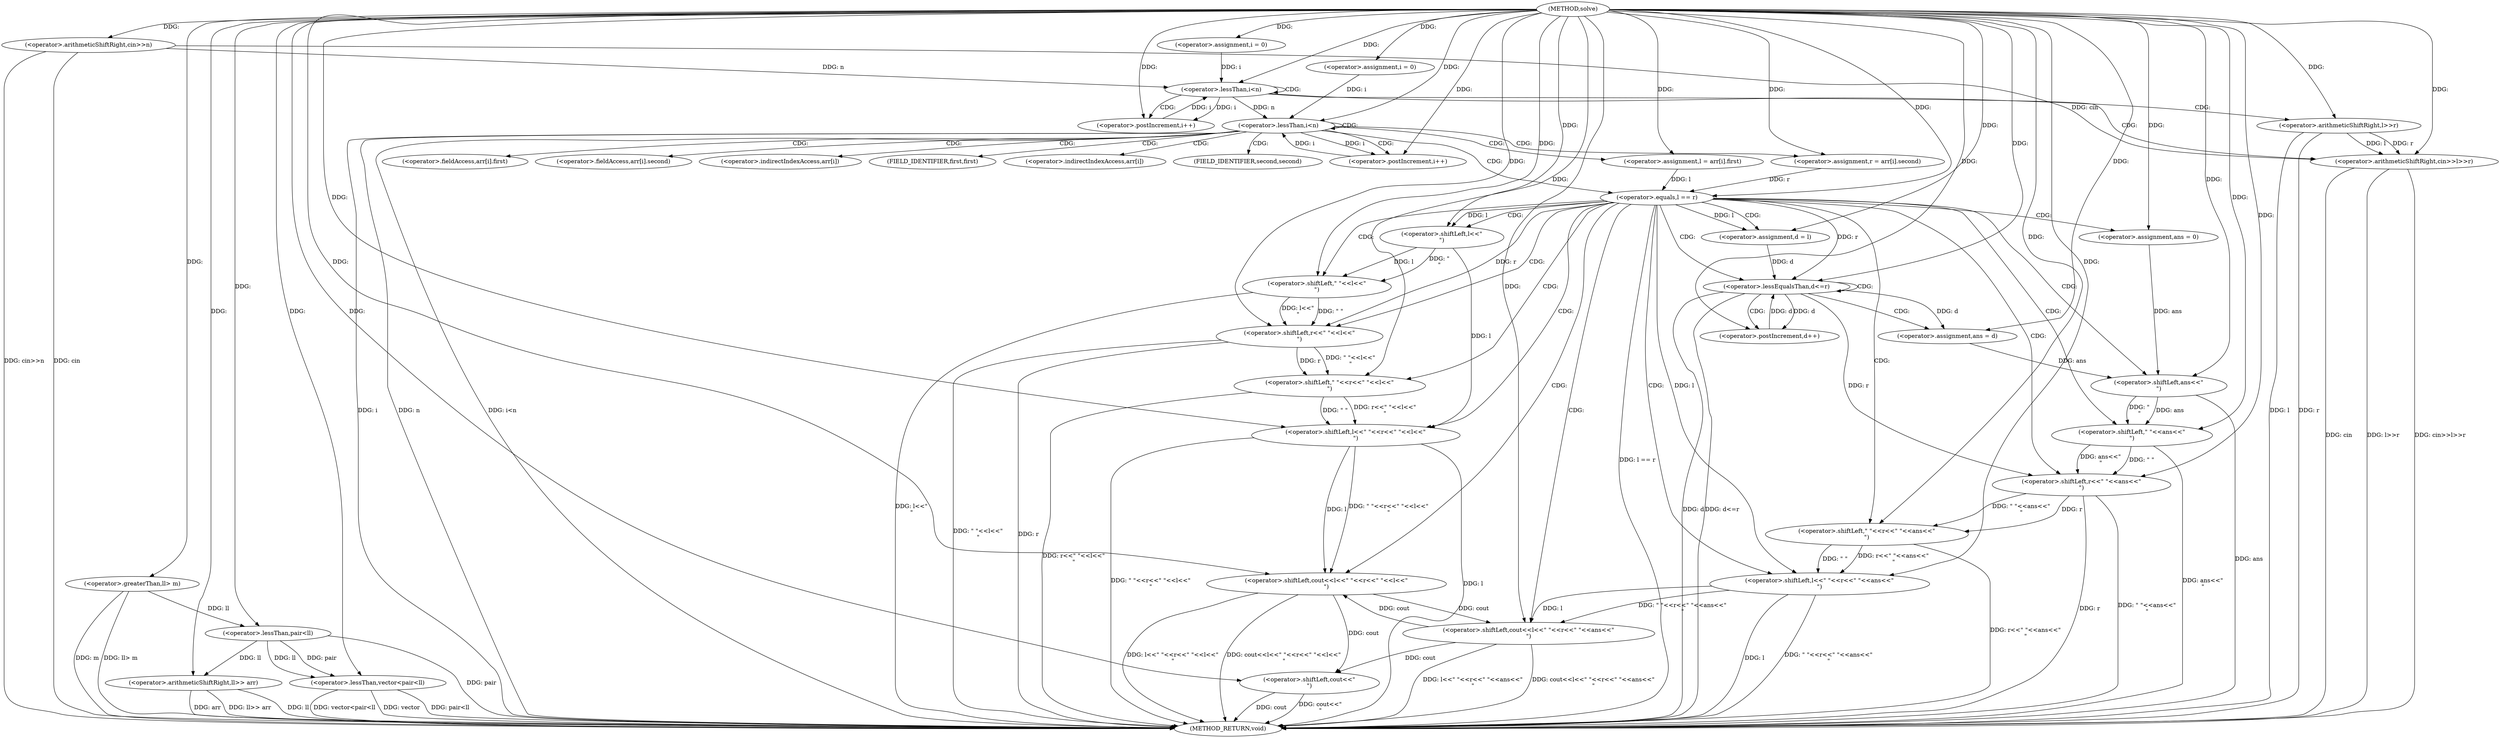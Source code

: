 digraph "solve" {  
"1000103" [label = "(METHOD,solve)" ]
"1000225" [label = "(METHOD_RETURN,void)" ]
"1000106" [label = "(<operator>.arithmeticShiftRight,cin>>n)" ]
"1000109" [label = "(<operator>.greaterThan,ll> m)" ]
"1000222" [label = "(<operator>.shiftLeft,cout<<\"\n\")" ]
"1000113" [label = "(<operator>.lessThan,vector<pair<ll)" ]
"1000118" [label = "(<operator>.arithmeticShiftRight,ll>> arr)" ]
"1000123" [label = "(<operator>.assignment,i = 0)" ]
"1000126" [label = "(<operator>.lessThan,i<n)" ]
"1000129" [label = "(<operator>.postIncrement,i++)" ]
"1000143" [label = "(<operator>.assignment,i = 0)" ]
"1000146" [label = "(<operator>.lessThan,i<n)" ]
"1000149" [label = "(<operator>.postIncrement,i++)" ]
"1000134" [label = "(<operator>.arithmeticShiftRight,cin>>l>>r)" ]
"1000154" [label = "(<operator>.assignment,l = arr[i].first)" ]
"1000161" [label = "(<operator>.assignment,r = arr[i].second)" ]
"1000115" [label = "(<operator>.lessThan,pair<ll)" ]
"1000169" [label = "(<operator>.equals,l == r)" ]
"1000136" [label = "(<operator>.arithmeticShiftRight,l>>r)" ]
"1000173" [label = "(<operator>.shiftLeft,cout<<l<<\" \"<<r<<\" \"<<l<<\"\n\")" ]
"1000189" [label = "(<operator>.assignment,ans = 0)" ]
"1000209" [label = "(<operator>.shiftLeft,cout<<l<<\" \"<<r<<\" \"<<ans<<\"\n\")" ]
"1000175" [label = "(<operator>.shiftLeft,l<<\" \"<<r<<\" \"<<l<<\"\n\")" ]
"1000194" [label = "(<operator>.assignment,d = l)" ]
"1000197" [label = "(<operator>.lessEqualsThan,d<=r)" ]
"1000200" [label = "(<operator>.postIncrement,d++)" ]
"1000177" [label = "(<operator>.shiftLeft,\" \"<<r<<\" \"<<l<<\"\n\")" ]
"1000211" [label = "(<operator>.shiftLeft,l<<\" \"<<r<<\" \"<<ans<<\"\n\")" ]
"1000179" [label = "(<operator>.shiftLeft,r<<\" \"<<l<<\"\n\")" ]
"1000206" [label = "(<operator>.assignment,ans = d)" ]
"1000213" [label = "(<operator>.shiftLeft,\" \"<<r<<\" \"<<ans<<\"\n\")" ]
"1000181" [label = "(<operator>.shiftLeft,\" \"<<l<<\"\n\")" ]
"1000215" [label = "(<operator>.shiftLeft,r<<\" \"<<ans<<\"\n\")" ]
"1000183" [label = "(<operator>.shiftLeft,l<<\"\n\")" ]
"1000217" [label = "(<operator>.shiftLeft,\" \"<<ans<<\"\n\")" ]
"1000219" [label = "(<operator>.shiftLeft,ans<<\"\n\")" ]
"1000156" [label = "(<operator>.fieldAccess,arr[i].first)" ]
"1000163" [label = "(<operator>.fieldAccess,arr[i].second)" ]
"1000157" [label = "(<operator>.indirectIndexAccess,arr[i])" ]
"1000160" [label = "(FIELD_IDENTIFIER,first,first)" ]
"1000164" [label = "(<operator>.indirectIndexAccess,arr[i])" ]
"1000167" [label = "(FIELD_IDENTIFIER,second,second)" ]
  "1000106" -> "1000225"  [ label = "DDG: cin"] 
  "1000106" -> "1000225"  [ label = "DDG: cin>>n"] 
  "1000109" -> "1000225"  [ label = "DDG: ll> m"] 
  "1000113" -> "1000225"  [ label = "DDG: pair<ll"] 
  "1000113" -> "1000225"  [ label = "DDG: vector<pair<ll"] 
  "1000118" -> "1000225"  [ label = "DDG: ll"] 
  "1000118" -> "1000225"  [ label = "DDG: arr"] 
  "1000118" -> "1000225"  [ label = "DDG: ll>> arr"] 
  "1000146" -> "1000225"  [ label = "DDG: i"] 
  "1000146" -> "1000225"  [ label = "DDG: n"] 
  "1000146" -> "1000225"  [ label = "DDG: i<n"] 
  "1000222" -> "1000225"  [ label = "DDG: cout"] 
  "1000222" -> "1000225"  [ label = "DDG: cout<<\"\n\""] 
  "1000169" -> "1000225"  [ label = "DDG: l == r"] 
  "1000197" -> "1000225"  [ label = "DDG: d"] 
  "1000197" -> "1000225"  [ label = "DDG: d<=r"] 
  "1000211" -> "1000225"  [ label = "DDG: l"] 
  "1000215" -> "1000225"  [ label = "DDG: r"] 
  "1000219" -> "1000225"  [ label = "DDG: ans"] 
  "1000217" -> "1000225"  [ label = "DDG: ans<<\"\n\""] 
  "1000215" -> "1000225"  [ label = "DDG: \" \"<<ans<<\"\n\""] 
  "1000213" -> "1000225"  [ label = "DDG: r<<\" \"<<ans<<\"\n\""] 
  "1000211" -> "1000225"  [ label = "DDG: \" \"<<r<<\" \"<<ans<<\"\n\""] 
  "1000209" -> "1000225"  [ label = "DDG: l<<\" \"<<r<<\" \"<<ans<<\"\n\""] 
  "1000209" -> "1000225"  [ label = "DDG: cout<<l<<\" \"<<r<<\" \"<<ans<<\"\n\""] 
  "1000175" -> "1000225"  [ label = "DDG: l"] 
  "1000179" -> "1000225"  [ label = "DDG: r"] 
  "1000181" -> "1000225"  [ label = "DDG: l<<\"\n\""] 
  "1000179" -> "1000225"  [ label = "DDG: \" \"<<l<<\"\n\""] 
  "1000177" -> "1000225"  [ label = "DDG: r<<\" \"<<l<<\"\n\""] 
  "1000175" -> "1000225"  [ label = "DDG: \" \"<<r<<\" \"<<l<<\"\n\""] 
  "1000173" -> "1000225"  [ label = "DDG: l<<\" \"<<r<<\" \"<<l<<\"\n\""] 
  "1000173" -> "1000225"  [ label = "DDG: cout<<l<<\" \"<<r<<\" \"<<l<<\"\n\""] 
  "1000134" -> "1000225"  [ label = "DDG: cin"] 
  "1000136" -> "1000225"  [ label = "DDG: l"] 
  "1000136" -> "1000225"  [ label = "DDG: r"] 
  "1000134" -> "1000225"  [ label = "DDG: l>>r"] 
  "1000134" -> "1000225"  [ label = "DDG: cin>>l>>r"] 
  "1000115" -> "1000225"  [ label = "DDG: pair"] 
  "1000109" -> "1000225"  [ label = "DDG: m"] 
  "1000113" -> "1000225"  [ label = "DDG: vector"] 
  "1000103" -> "1000106"  [ label = "DDG: "] 
  "1000103" -> "1000109"  [ label = "DDG: "] 
  "1000103" -> "1000123"  [ label = "DDG: "] 
  "1000103" -> "1000143"  [ label = "DDG: "] 
  "1000209" -> "1000222"  [ label = "DDG: cout"] 
  "1000173" -> "1000222"  [ label = "DDG: cout"] 
  "1000103" -> "1000222"  [ label = "DDG: "] 
  "1000103" -> "1000113"  [ label = "DDG: "] 
  "1000115" -> "1000113"  [ label = "DDG: ll"] 
  "1000115" -> "1000113"  [ label = "DDG: pair"] 
  "1000115" -> "1000118"  [ label = "DDG: ll"] 
  "1000103" -> "1000118"  [ label = "DDG: "] 
  "1000123" -> "1000126"  [ label = "DDG: i"] 
  "1000129" -> "1000126"  [ label = "DDG: i"] 
  "1000103" -> "1000126"  [ label = "DDG: "] 
  "1000106" -> "1000126"  [ label = "DDG: n"] 
  "1000126" -> "1000129"  [ label = "DDG: i"] 
  "1000103" -> "1000129"  [ label = "DDG: "] 
  "1000143" -> "1000146"  [ label = "DDG: i"] 
  "1000149" -> "1000146"  [ label = "DDG: i"] 
  "1000103" -> "1000146"  [ label = "DDG: "] 
  "1000126" -> "1000146"  [ label = "DDG: n"] 
  "1000146" -> "1000149"  [ label = "DDG: i"] 
  "1000103" -> "1000149"  [ label = "DDG: "] 
  "1000103" -> "1000115"  [ label = "DDG: "] 
  "1000109" -> "1000115"  [ label = "DDG: ll"] 
  "1000106" -> "1000134"  [ label = "DDG: cin"] 
  "1000103" -> "1000134"  [ label = "DDG: "] 
  "1000136" -> "1000134"  [ label = "DDG: l"] 
  "1000136" -> "1000134"  [ label = "DDG: r"] 
  "1000103" -> "1000154"  [ label = "DDG: "] 
  "1000103" -> "1000161"  [ label = "DDG: "] 
  "1000103" -> "1000136"  [ label = "DDG: "] 
  "1000154" -> "1000169"  [ label = "DDG: l"] 
  "1000103" -> "1000169"  [ label = "DDG: "] 
  "1000161" -> "1000169"  [ label = "DDG: r"] 
  "1000209" -> "1000173"  [ label = "DDG: cout"] 
  "1000103" -> "1000173"  [ label = "DDG: "] 
  "1000175" -> "1000173"  [ label = "DDG: l"] 
  "1000175" -> "1000173"  [ label = "DDG: \" \"<<r<<\" \"<<l<<\"\n\""] 
  "1000103" -> "1000189"  [ label = "DDG: "] 
  "1000183" -> "1000175"  [ label = "DDG: l"] 
  "1000103" -> "1000175"  [ label = "DDG: "] 
  "1000177" -> "1000175"  [ label = "DDG: r<<\" \"<<l<<\"\n\""] 
  "1000177" -> "1000175"  [ label = "DDG: \" \""] 
  "1000169" -> "1000194"  [ label = "DDG: l"] 
  "1000103" -> "1000194"  [ label = "DDG: "] 
  "1000173" -> "1000209"  [ label = "DDG: cout"] 
  "1000103" -> "1000209"  [ label = "DDG: "] 
  "1000211" -> "1000209"  [ label = "DDG: l"] 
  "1000211" -> "1000209"  [ label = "DDG: \" \"<<r<<\" \"<<ans<<\"\n\""] 
  "1000103" -> "1000177"  [ label = "DDG: "] 
  "1000179" -> "1000177"  [ label = "DDG: r"] 
  "1000179" -> "1000177"  [ label = "DDG: \" \"<<l<<\"\n\""] 
  "1000194" -> "1000197"  [ label = "DDG: d"] 
  "1000200" -> "1000197"  [ label = "DDG: d"] 
  "1000103" -> "1000197"  [ label = "DDG: "] 
  "1000169" -> "1000197"  [ label = "DDG: r"] 
  "1000103" -> "1000200"  [ label = "DDG: "] 
  "1000197" -> "1000200"  [ label = "DDG: d"] 
  "1000103" -> "1000211"  [ label = "DDG: "] 
  "1000169" -> "1000211"  [ label = "DDG: l"] 
  "1000213" -> "1000211"  [ label = "DDG: r<<\" \"<<ans<<\"\n\""] 
  "1000213" -> "1000211"  [ label = "DDG: \" \""] 
  "1000169" -> "1000179"  [ label = "DDG: r"] 
  "1000103" -> "1000179"  [ label = "DDG: "] 
  "1000181" -> "1000179"  [ label = "DDG: \" \""] 
  "1000181" -> "1000179"  [ label = "DDG: l<<\"\n\""] 
  "1000197" -> "1000206"  [ label = "DDG: d"] 
  "1000103" -> "1000206"  [ label = "DDG: "] 
  "1000103" -> "1000213"  [ label = "DDG: "] 
  "1000215" -> "1000213"  [ label = "DDG: r"] 
  "1000215" -> "1000213"  [ label = "DDG: \" \"<<ans<<\"\n\""] 
  "1000103" -> "1000181"  [ label = "DDG: "] 
  "1000183" -> "1000181"  [ label = "DDG: l"] 
  "1000183" -> "1000181"  [ label = "DDG: \"\n\""] 
  "1000197" -> "1000215"  [ label = "DDG: r"] 
  "1000103" -> "1000215"  [ label = "DDG: "] 
  "1000217" -> "1000215"  [ label = "DDG: \" \""] 
  "1000217" -> "1000215"  [ label = "DDG: ans<<\"\n\""] 
  "1000169" -> "1000183"  [ label = "DDG: l"] 
  "1000103" -> "1000183"  [ label = "DDG: "] 
  "1000103" -> "1000217"  [ label = "DDG: "] 
  "1000219" -> "1000217"  [ label = "DDG: ans"] 
  "1000219" -> "1000217"  [ label = "DDG: \"\n\""] 
  "1000189" -> "1000219"  [ label = "DDG: ans"] 
  "1000206" -> "1000219"  [ label = "DDG: ans"] 
  "1000103" -> "1000219"  [ label = "DDG: "] 
  "1000126" -> "1000136"  [ label = "CDG: "] 
  "1000126" -> "1000126"  [ label = "CDG: "] 
  "1000126" -> "1000129"  [ label = "CDG: "] 
  "1000126" -> "1000134"  [ label = "CDG: "] 
  "1000146" -> "1000164"  [ label = "CDG: "] 
  "1000146" -> "1000156"  [ label = "CDG: "] 
  "1000146" -> "1000161"  [ label = "CDG: "] 
  "1000146" -> "1000157"  [ label = "CDG: "] 
  "1000146" -> "1000149"  [ label = "CDG: "] 
  "1000146" -> "1000169"  [ label = "CDG: "] 
  "1000146" -> "1000163"  [ label = "CDG: "] 
  "1000146" -> "1000167"  [ label = "CDG: "] 
  "1000146" -> "1000154"  [ label = "CDG: "] 
  "1000146" -> "1000160"  [ label = "CDG: "] 
  "1000146" -> "1000146"  [ label = "CDG: "] 
  "1000169" -> "1000211"  [ label = "CDG: "] 
  "1000169" -> "1000197"  [ label = "CDG: "] 
  "1000169" -> "1000213"  [ label = "CDG: "] 
  "1000169" -> "1000183"  [ label = "CDG: "] 
  "1000169" -> "1000189"  [ label = "CDG: "] 
  "1000169" -> "1000219"  [ label = "CDG: "] 
  "1000169" -> "1000215"  [ label = "CDG: "] 
  "1000169" -> "1000173"  [ label = "CDG: "] 
  "1000169" -> "1000175"  [ label = "CDG: "] 
  "1000169" -> "1000179"  [ label = "CDG: "] 
  "1000169" -> "1000194"  [ label = "CDG: "] 
  "1000169" -> "1000217"  [ label = "CDG: "] 
  "1000169" -> "1000177"  [ label = "CDG: "] 
  "1000169" -> "1000209"  [ label = "CDG: "] 
  "1000169" -> "1000181"  [ label = "CDG: "] 
  "1000197" -> "1000200"  [ label = "CDG: "] 
  "1000197" -> "1000197"  [ label = "CDG: "] 
  "1000197" -> "1000206"  [ label = "CDG: "] 
}
